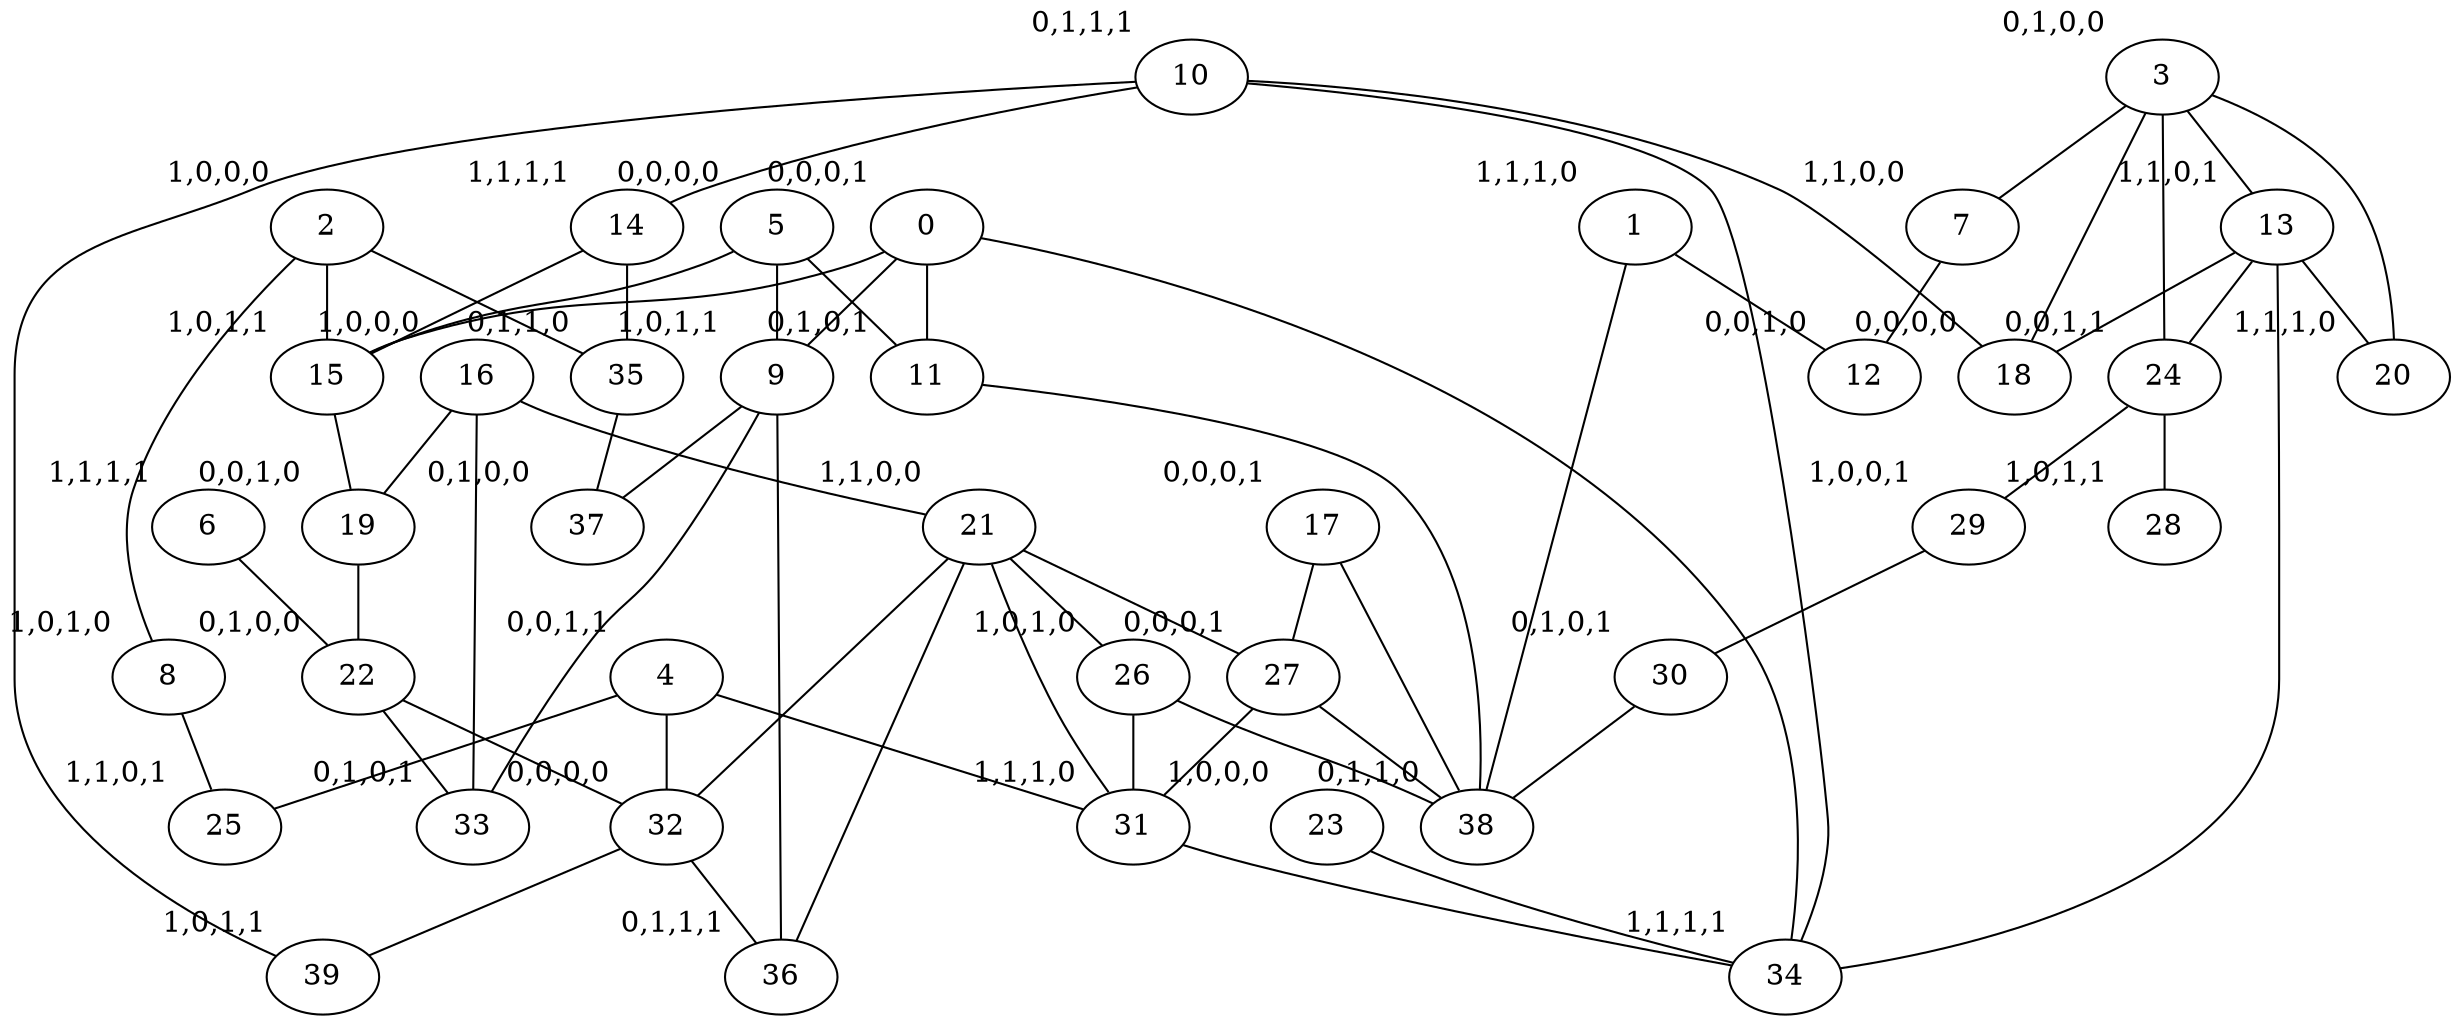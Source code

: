 graph G {
22 [xlabel="0,1,0,0"];
22 -- 32;
22 -- 33;
36 [xlabel="0,1,1,1"];
5 [xlabel="0,0,0,0"];
5 -- 15;
5 -- 11;
5 -- 9;
32 [xlabel="0,0,0,0"];
32 -- 36;
32 -- 39;
39 [xlabel="1,0,1,1"];
15 [xlabel="1,0,1,1"];
15 -- 19;
14 [xlabel="1,1,1,1"];
14 -- 15;
14 -- 35;
9 [xlabel="1,0,1,1"];
9 -- 33;
9 -- 37;
9 -- 36;
37 [xlabel="0,1,0,0"];
2 [xlabel="1,0,0,0"];
2 -- 15;
2 -- 35;
2 -- 8;
16 [xlabel="1,0,0,0"];
16 -- 21;
16 -- 33;
16 -- 19;
8 [xlabel="1,0,1,0"];
8 -- 25;
19 [xlabel="0,0,1,0"];
19 -- 22;
21 [xlabel="1,1,0,0"];
21 -- 36;
21 -- 27;
21 -- 31;
21 -- 26;
21 -- 32;
4 [xlabel="0,0,1,1"];
4 -- 25;
4 -- 31;
4 -- 32;
35 [xlabel="0,1,1,0"];
35 -- 37;
6 [xlabel="1,1,1,1"];
6 -- 22;
11 [xlabel="0,1,0,1"];
11 -- 38;
17 [xlabel="0,0,0,1"];
17 -- 38;
17 -- 27;
33 [xlabel="0,1,0,1"];
1 [xlabel="1,1,1,0"];
1 -- 38;
1 -- 12;
25 [xlabel="1,1,0,1"];
0 [xlabel="0,0,0,1"];
0 -- 34;
0 -- 15;
0 -- 11;
0 -- 9;
23 [xlabel="1,0,0,0"];
23 -- 34;
27 [xlabel="0,0,0,1"];
27 -- 38;
27 -- 31;
31 [xlabel="1,1,1,0"];
31 -- 34;
26 [xlabel="1,0,1,0"];
26 -- 31;
26 -- 38;
34 [xlabel="1,1,1,1"];
38 [xlabel="0,1,1,0"];
30 [xlabel="0,1,0,1"];
30 -- 38;
24 [xlabel="0,0,1,1"];
24 -- 29;
24 -- 28;
12 [xlabel="0,0,1,0"];
13 [xlabel="1,1,0,1"];
13 -- 24;
13 -- 34;
13 -- 20;
13 -- 18;
10 [xlabel="0,1,1,1"];
10 -- 18;
10 -- 39;
10 -- 14;
10 -- 34;
28 [xlabel="1,0,1,1"];
18 [xlabel="0,0,0,0"];
3 [xlabel="0,1,0,0"];
3 -- 7;
3 -- 18;
3 -- 20;
3 -- 13;
3 -- 24;
7 [xlabel="1,1,0,0"];
7 -- 12;
29 [xlabel="1,0,0,1"];
29 -- 30;
20 [xlabel="1,1,1,0"];
}